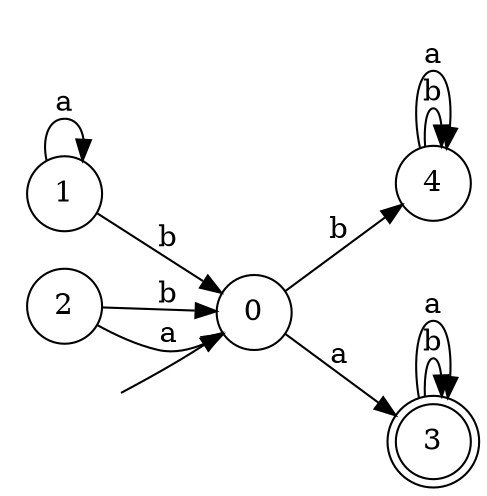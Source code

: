 digraph {
  rankdir=LR;
  0 [label="0", shape = circle];
  0 -> 4 [label="b"];
  0 -> 3 [label="a"];
  1 [label="1", shape = circle];
  1 -> 0 [label="b"];
  1 -> 1 [label="a"];
  2 [label="2", shape = circle];
  2 -> 0 [label="b"];
  2 -> 0 [label="a"];
  3 [label="3", shape = doublecircle];
  3 -> 3 [label="b"];
  3 -> 3 [label="a"];
  4 [label="4", shape = circle];
  4 -> 4 [label="b"];
  4 -> 4 [label="a"];
  5 [label="", shape = plaintext];
  5 -> 0 [label=""];
}
